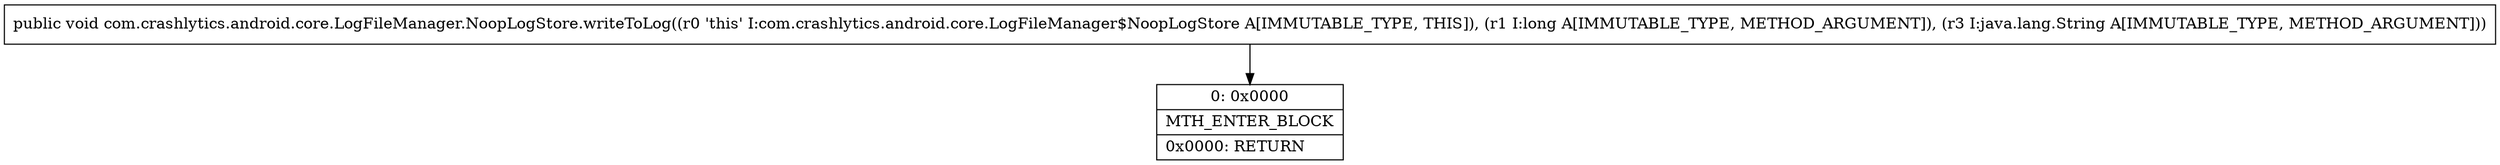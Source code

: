 digraph "CFG forcom.crashlytics.android.core.LogFileManager.NoopLogStore.writeToLog(JLjava\/lang\/String;)V" {
Node_0 [shape=record,label="{0\:\ 0x0000|MTH_ENTER_BLOCK\l|0x0000: RETURN   \l}"];
MethodNode[shape=record,label="{public void com.crashlytics.android.core.LogFileManager.NoopLogStore.writeToLog((r0 'this' I:com.crashlytics.android.core.LogFileManager$NoopLogStore A[IMMUTABLE_TYPE, THIS]), (r1 I:long A[IMMUTABLE_TYPE, METHOD_ARGUMENT]), (r3 I:java.lang.String A[IMMUTABLE_TYPE, METHOD_ARGUMENT])) }"];
MethodNode -> Node_0;
}


